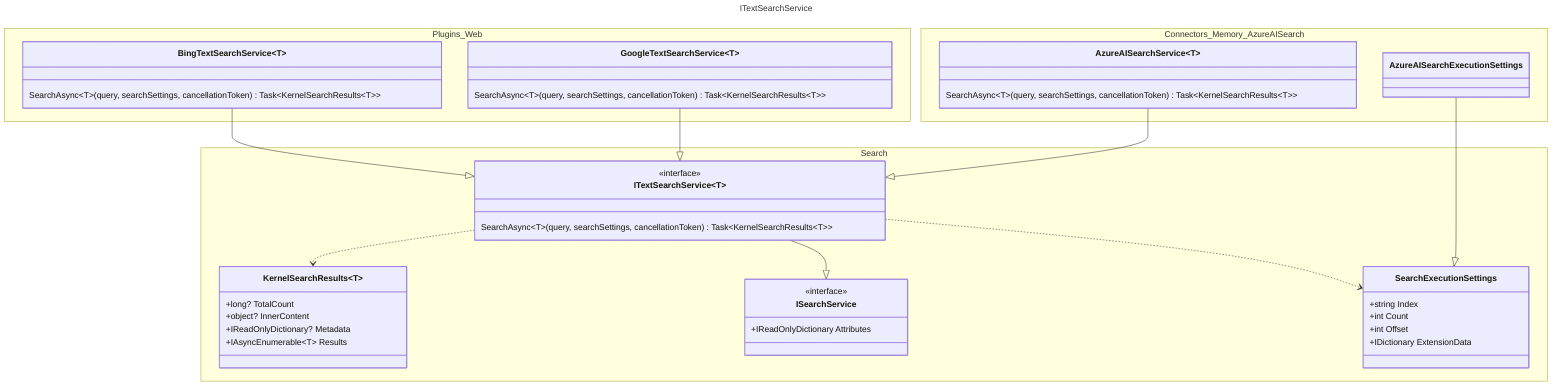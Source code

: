 ---
title: ITextSearchService
---
classDiagram
    %% Use https://mermaid.live/ to preview this diagram. The VS Code extension does not handle namespaces.
    direction TB

    namespace Connectors_Memory_AzureAISearch {
        class AzureAISearchService~T~ {
            SearchAsync~T~(query, searchSettings, cancellationToken) Task~KernelSearchResults~T~~
        }

        class AzureAISearchExecutionSettings {
        }
    }

    namespace Plugins_Web {
        class BingTextSearchService~T~ {
            SearchAsync~T~(query, searchSettings, cancellationToken) Task~KernelSearchResults~T~~
        }

        class GoogleTextSearchService~T~ {
            SearchAsync~T~(query, searchSettings, cancellationToken) Task~KernelSearchResults~T~~
        }
    }

    namespace Search {
        class KernelSearchResults~T~ {
            +long? TotalCount
            +object? InnerContent
            +IReadOnlyDictionary? Metadata
            +IAsyncEnumerable~T~ Results
        }

        class ITextSearchService~T~ {
            <<interface>>
            SearchAsync~T~(query, searchSettings, cancellationToken) Task~KernelSearchResults~T~~
        }

        class ISearchService {
            <<interface>>
            +IReadOnlyDictionary Attributes 
        }

        class SearchExecutionSettings {
            +string Index
            +int Count
            +int Offset
            +IDictionary ExtensionData
        }
    }

    ITextSearchService ..> SearchExecutionSettings
    ITextSearchService ..> KernelSearchResults
    ITextSearchService --|> ISearchService
    BingTextSearchService --|> ITextSearchService
    GoogleTextSearchService --|> ITextSearchService
    AzureAISearchService --|> ITextSearchService
    AzureAISearchExecutionSettings --|> SearchExecutionSettings